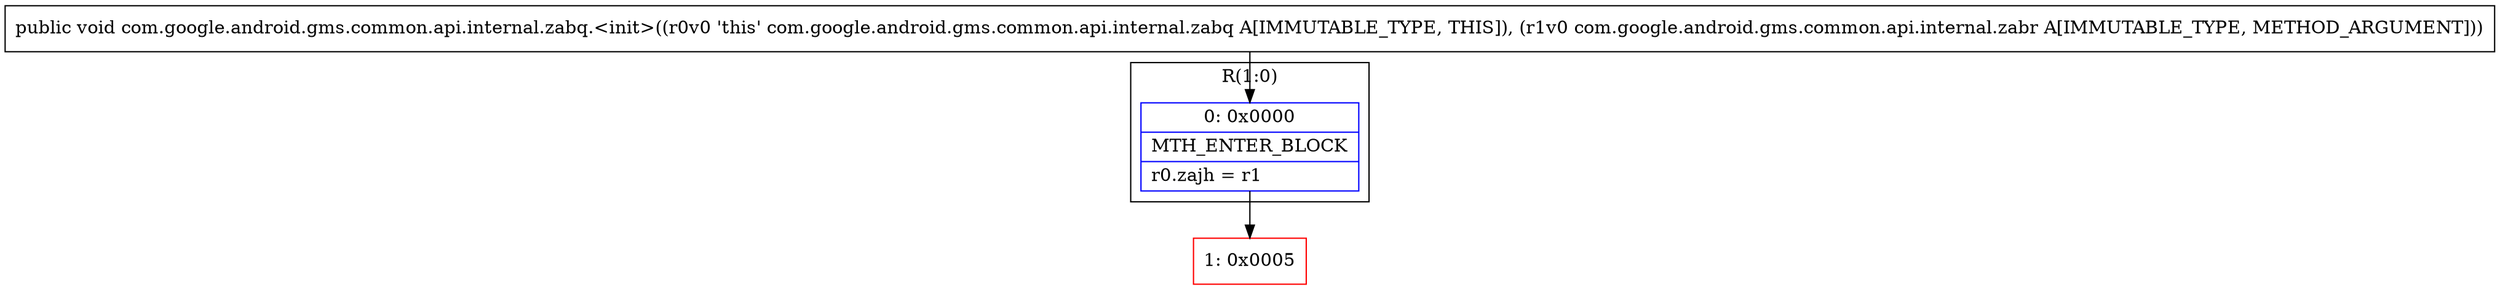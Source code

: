 digraph "CFG forcom.google.android.gms.common.api.internal.zabq.\<init\>(Lcom\/google\/android\/gms\/common\/api\/internal\/zabr;)V" {
subgraph cluster_Region_10887045 {
label = "R(1:0)";
node [shape=record,color=blue];
Node_0 [shape=record,label="{0\:\ 0x0000|MTH_ENTER_BLOCK\l|r0.zajh = r1\l}"];
}
Node_1 [shape=record,color=red,label="{1\:\ 0x0005}"];
MethodNode[shape=record,label="{public void com.google.android.gms.common.api.internal.zabq.\<init\>((r0v0 'this' com.google.android.gms.common.api.internal.zabq A[IMMUTABLE_TYPE, THIS]), (r1v0 com.google.android.gms.common.api.internal.zabr A[IMMUTABLE_TYPE, METHOD_ARGUMENT])) }"];
MethodNode -> Node_0;
Node_0 -> Node_1;
}

